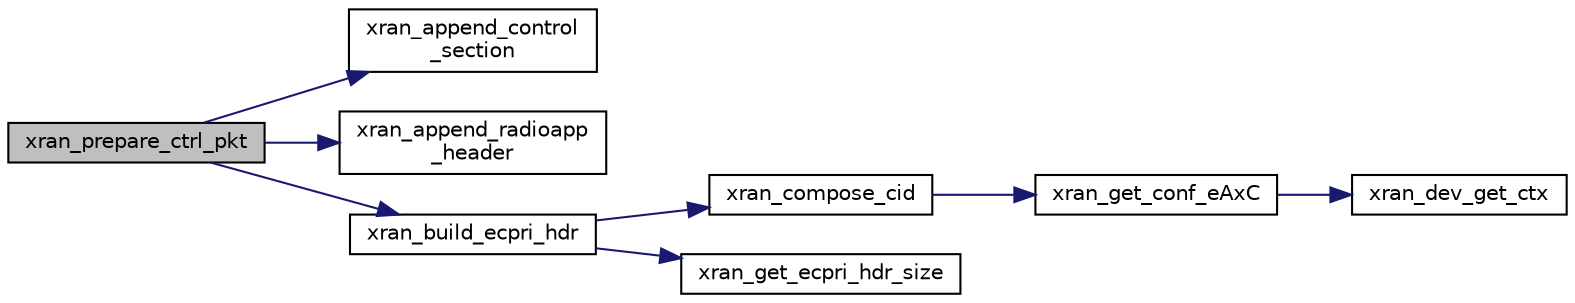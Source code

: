 digraph "xran_prepare_ctrl_pkt"
{
 // LATEX_PDF_SIZE
  edge [fontname="Helvetica",fontsize="10",labelfontname="Helvetica",labelfontsize="10"];
  node [fontname="Helvetica",fontsize="10",shape=record];
  rankdir="LR";
  Node1 [label="xran_prepare_ctrl_pkt",height=0.2,width=0.4,color="black", fillcolor="grey75", style="filled", fontcolor="black",tooltip="Create a C-Plane packet Transport layer fragmentation is not supported."];
  Node1 -> Node2 [color="midnightblue",fontsize="10",style="solid",fontname="Helvetica"];
  Node2 [label="xran_append_control\l_section",height=0.2,width=0.4,color="black", fillcolor="white", style="filled",URL="$xran__cp__api_8c.html#ad50ae862f0707dab5e7b8e6a774fd225",tooltip="add sections to C-Plane packet Section type 1 and 3 are supported."];
  Node1 -> Node3 [color="midnightblue",fontsize="10",style="solid",fontname="Helvetica"];
  Node3 [label="xran_append_radioapp\l_header",height=0.2,width=0.4,color="black", fillcolor="white", style="filled",URL="$xran__cp__api_8c.html#a1261c107d1103c8bd1b3376db4aa7951",tooltip="add a radio application header in a C-Plane packet"];
  Node1 -> Node4 [color="midnightblue",fontsize="10",style="solid",fontname="Helvetica"];
  Node4 [label="xran_build_ecpri_hdr",height=0.2,width=0.4,color="black", fillcolor="white", style="filled",URL="$xran__transport_8h.html#aa21387dfaba47c2046d4a05f50cfc768",tooltip="Build ECPRI header and returns added length."];
  Node4 -> Node5 [color="midnightblue",fontsize="10",style="solid",fontname="Helvetica"];
  Node5 [label="xran_compose_cid",height=0.2,width=0.4,color="black", fillcolor="white", style="filled",URL="$xran__transport_8c.html#ae834080139ba785f1a3ac5781bf2ec88",tooltip="Compose ecpriRtcid/ecpriPcid."];
  Node5 -> Node6 [color="midnightblue",fontsize="10",style="solid",fontname="Helvetica"];
  Node6 [label="xran_get_conf_eAxC",height=0.2,width=0.4,color="black", fillcolor="white", style="filled",URL="$xran__common_8h.html#a761e3947dcc547008a12a9cca10b1ea0",tooltip="Get the configuration of eAxC ID."];
  Node6 -> Node7 [color="midnightblue",fontsize="10",style="solid",fontname="Helvetica"];
  Node7 [label="xran_dev_get_ctx",height=0.2,width=0.4,color="black", fillcolor="white", style="filled",URL="$xran__main_8c.html#aa09e72e94d2a1d891e86f4c09b0f8b21",tooltip=" "];
  Node4 -> Node8 [color="midnightblue",fontsize="10",style="solid",fontname="Helvetica"];
  Node8 [label="xran_get_ecpri_hdr_size",height=0.2,width=0.4,color="black", fillcolor="white", style="filled",URL="$xran__transport_8c.html#a0f378609208ec66467c58f0702ced85c",tooltip="return eCPRI header size without eCPRI common header"];
}

